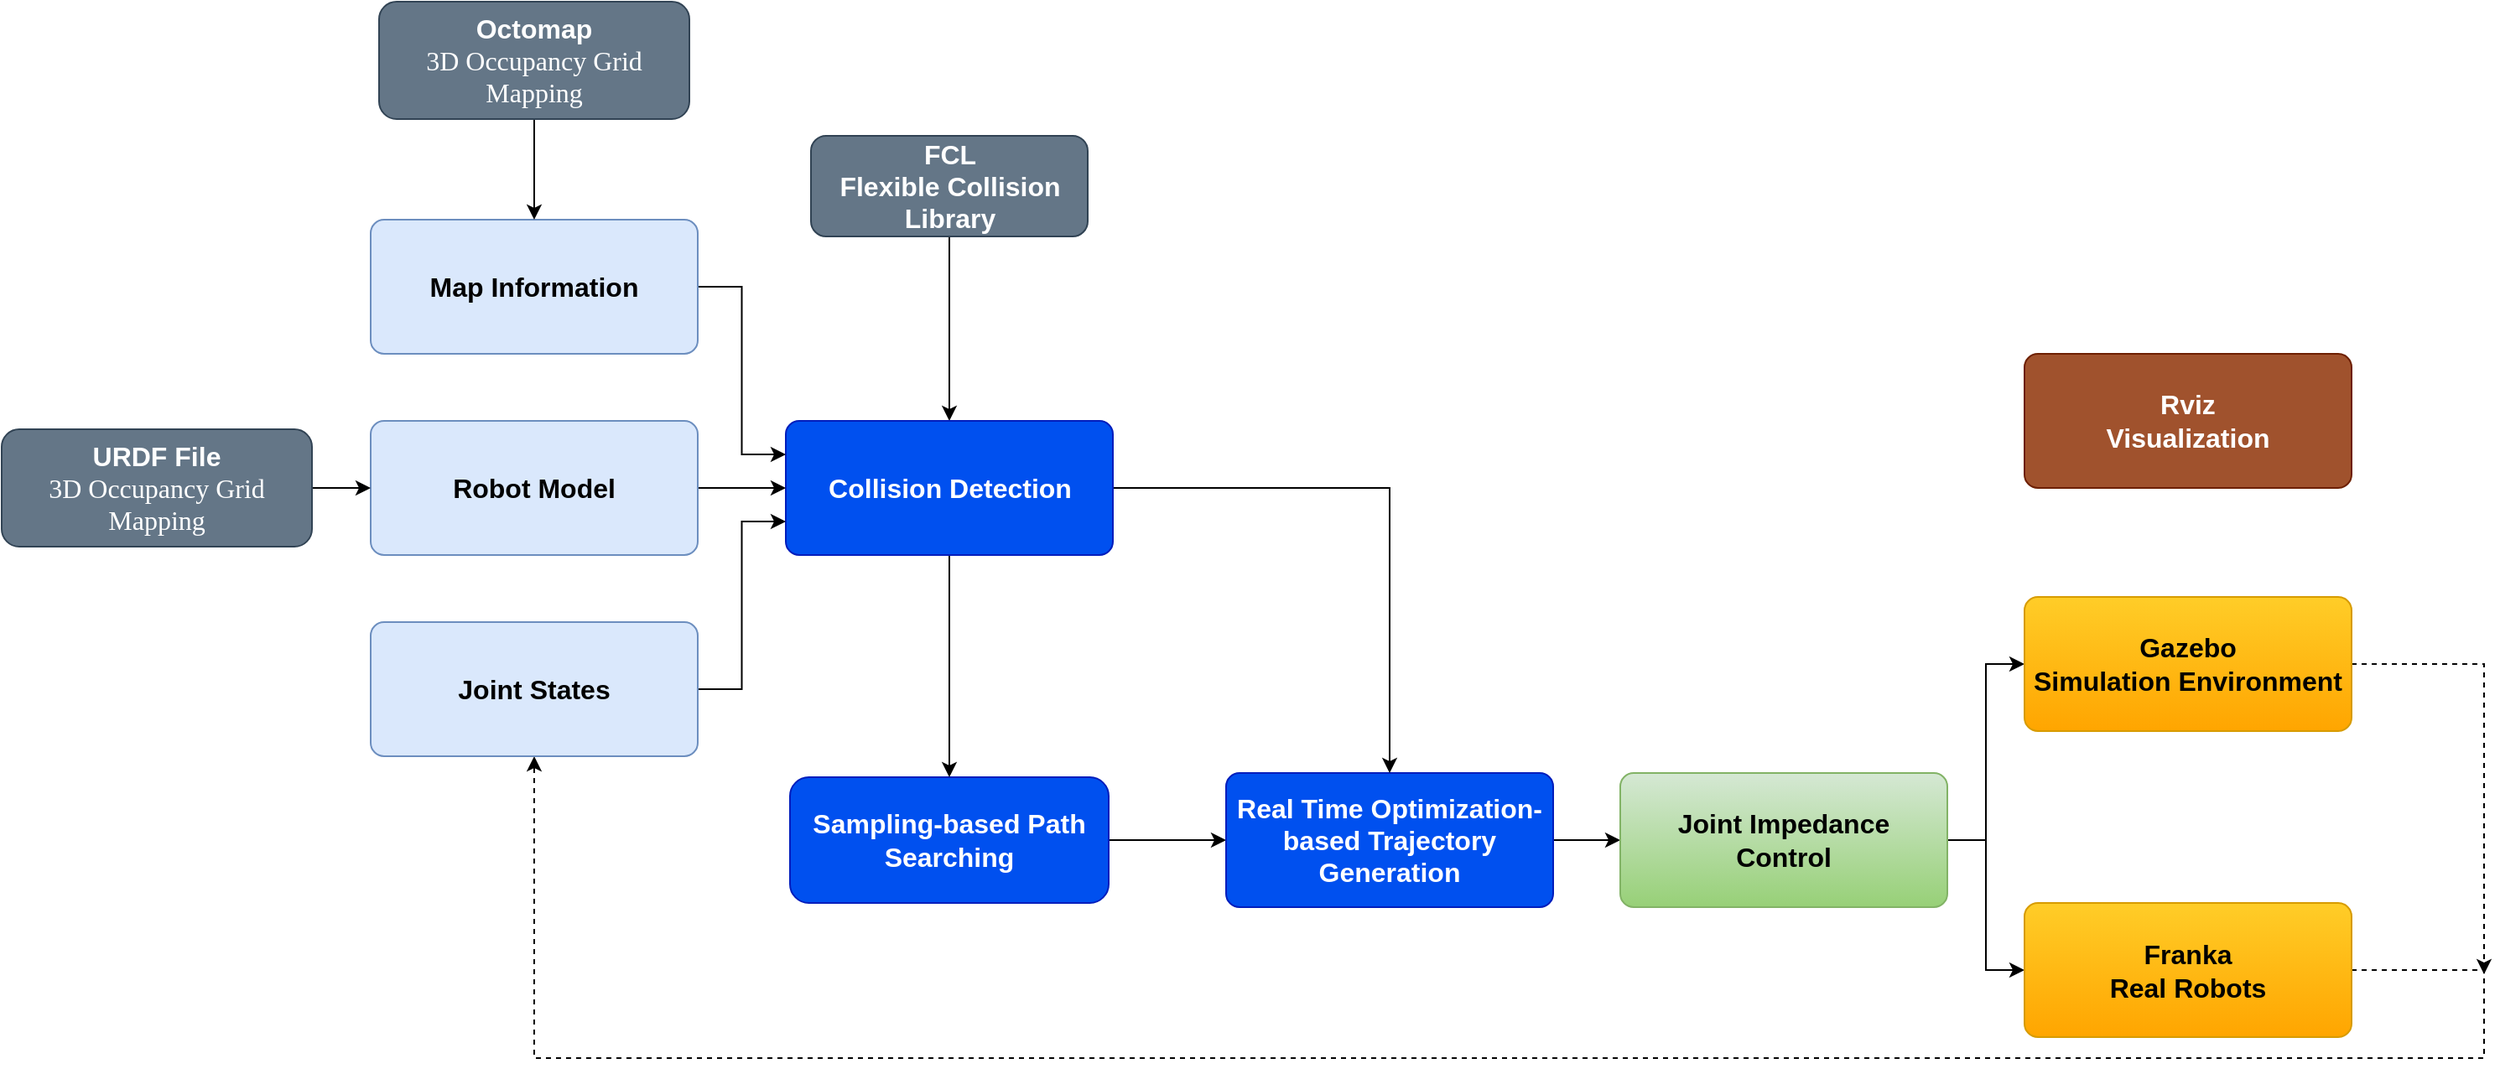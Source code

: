 <mxfile version="14.2.7" type="github">
  <diagram name="Page-1" id="c7558073-3199-34d8-9f00-42111426c3f3">
    <mxGraphModel dx="2253" dy="2117" grid="1" gridSize="10" guides="1" tooltips="1" connect="1" arrows="1" fold="1" page="1" pageScale="1" pageWidth="826" pageHeight="1169" background="#ffffff" math="0" shadow="0">
      <root>
        <mxCell id="0" />
        <mxCell id="1" parent="0" />
        <mxCell id="J7QnbqcB4bwB-RJJJF_O-110" value="" style="edgeStyle=orthogonalEdgeStyle;rounded=0;orthogonalLoop=1;jettySize=auto;html=1;" edge="1" parent="1" source="J7QnbqcB4bwB-RJJJF_O-103" target="J7QnbqcB4bwB-RJJJF_O-109">
          <mxGeometry relative="1" as="geometry" />
        </mxCell>
        <mxCell id="J7QnbqcB4bwB-RJJJF_O-103" value="&lt;font style=&quot;font-size: 16px&quot;&gt;&lt;b&gt;FCL&lt;br&gt;Flexible Collision Library&lt;br&gt;&lt;/b&gt;&lt;/font&gt;" style="rounded=1;whiteSpace=wrap;html=1;fillColor=#647687;strokeColor=#314354;fontColor=#ffffff;" vertex="1" parent="1">
          <mxGeometry x="-237.5" y="-940" width="165" height="60" as="geometry" />
        </mxCell>
        <mxCell id="J7QnbqcB4bwB-RJJJF_O-112" value="" style="edgeStyle=orthogonalEdgeStyle;rounded=0;orthogonalLoop=1;jettySize=auto;html=1;" edge="1" parent="1" source="J7QnbqcB4bwB-RJJJF_O-104" target="J7QnbqcB4bwB-RJJJF_O-105">
          <mxGeometry relative="1" as="geometry" />
        </mxCell>
        <mxCell id="J7QnbqcB4bwB-RJJJF_O-104" value="&lt;span style=&quot;font-size: 16px&quot;&gt;&lt;b&gt;Sampling-based Path Searching&lt;/b&gt;&lt;/span&gt;" style="rounded=1;whiteSpace=wrap;html=1;fillColor=#0050ef;strokeColor=#001DBC;fontColor=#ffffff;" vertex="1" parent="1">
          <mxGeometry x="-250" y="-557.5" width="190" height="75" as="geometry" />
        </mxCell>
        <mxCell id="J7QnbqcB4bwB-RJJJF_O-118" style="edgeStyle=orthogonalEdgeStyle;rounded=0;orthogonalLoop=1;jettySize=auto;html=1;exitX=1;exitY=0.5;exitDx=0;exitDy=0;entryX=0;entryY=0.5;entryDx=0;entryDy=0;" edge="1" parent="1" source="J7QnbqcB4bwB-RJJJF_O-105" target="J7QnbqcB4bwB-RJJJF_O-116">
          <mxGeometry relative="1" as="geometry" />
        </mxCell>
        <mxCell id="J7QnbqcB4bwB-RJJJF_O-105" value="&lt;span style=&quot;font-size: 16px&quot;&gt;&lt;b&gt;Real Time Optimization-based Trajectory Generation&lt;/b&gt;&lt;/span&gt;" style="rounded=1;whiteSpace=wrap;html=1;fillColor=#0050ef;strokeColor=#001DBC;arcSize=10;fontColor=#ffffff;" vertex="1" parent="1">
          <mxGeometry x="10" y="-560" width="195" height="80" as="geometry" />
        </mxCell>
        <mxCell id="J7QnbqcB4bwB-RJJJF_O-111" value="" style="edgeStyle=orthogonalEdgeStyle;rounded=0;orthogonalLoop=1;jettySize=auto;html=1;" edge="1" parent="1" source="J7QnbqcB4bwB-RJJJF_O-109" target="J7QnbqcB4bwB-RJJJF_O-105">
          <mxGeometry relative="1" as="geometry" />
        </mxCell>
        <mxCell id="J7QnbqcB4bwB-RJJJF_O-115" style="edgeStyle=orthogonalEdgeStyle;rounded=0;orthogonalLoop=1;jettySize=auto;html=1;entryX=0.5;entryY=0;entryDx=0;entryDy=0;" edge="1" parent="1" source="J7QnbqcB4bwB-RJJJF_O-109" target="J7QnbqcB4bwB-RJJJF_O-104">
          <mxGeometry relative="1" as="geometry">
            <mxPoint x="-157.5" y="-630" as="targetPoint" />
          </mxGeometry>
        </mxCell>
        <mxCell id="J7QnbqcB4bwB-RJJJF_O-109" value="&lt;span style=&quot;font-size: 16px&quot;&gt;&lt;b&gt;Collision Detection&lt;/b&gt;&lt;/span&gt;" style="rounded=1;whiteSpace=wrap;html=1;fillColor=#0050ef;strokeColor=#001DBC;arcSize=10;fontColor=#ffffff;" vertex="1" parent="1">
          <mxGeometry x="-252.5" y="-770" width="195" height="80" as="geometry" />
        </mxCell>
        <mxCell id="J7QnbqcB4bwB-RJJJF_O-120" style="edgeStyle=orthogonalEdgeStyle;rounded=0;orthogonalLoop=1;jettySize=auto;html=1;exitX=1;exitY=0.25;exitDx=0;exitDy=0;entryX=0;entryY=0.5;entryDx=0;entryDy=0;" edge="1" parent="1" source="J7QnbqcB4bwB-RJJJF_O-116" target="J7QnbqcB4bwB-RJJJF_O-117">
          <mxGeometry relative="1" as="geometry">
            <Array as="points">
              <mxPoint x="440" y="-520" />
              <mxPoint x="463" y="-520" />
              <mxPoint x="463" y="-625" />
            </Array>
          </mxGeometry>
        </mxCell>
        <mxCell id="J7QnbqcB4bwB-RJJJF_O-121" style="edgeStyle=orthogonalEdgeStyle;rounded=0;orthogonalLoop=1;jettySize=auto;html=1;" edge="1" parent="1" source="J7QnbqcB4bwB-RJJJF_O-116" target="J7QnbqcB4bwB-RJJJF_O-119">
          <mxGeometry relative="1" as="geometry" />
        </mxCell>
        <mxCell id="J7QnbqcB4bwB-RJJJF_O-116" value="&lt;span style=&quot;font-size: 16px&quot;&gt;&lt;b&gt;Joint Impedance &lt;br&gt;Control&lt;/b&gt;&lt;/span&gt;" style="rounded=1;whiteSpace=wrap;html=1;fillColor=#d5e8d4;strokeColor=#82b366;arcSize=10;gradientColor=#97d077;" vertex="1" parent="1">
          <mxGeometry x="245" y="-560" width="195" height="80" as="geometry" />
        </mxCell>
        <mxCell id="J7QnbqcB4bwB-RJJJF_O-132" style="edgeStyle=orthogonalEdgeStyle;rounded=0;orthogonalLoop=1;jettySize=auto;html=1;dashed=1;" edge="1" parent="1" source="J7QnbqcB4bwB-RJJJF_O-117">
          <mxGeometry relative="1" as="geometry">
            <mxPoint x="760" y="-440.0" as="targetPoint" />
            <Array as="points">
              <mxPoint x="760" y="-625" />
            </Array>
          </mxGeometry>
        </mxCell>
        <mxCell id="J7QnbqcB4bwB-RJJJF_O-117" value="&lt;span style=&quot;font-size: 16px&quot;&gt;&lt;b&gt;Gazebo&lt;br&gt;Simulation Environment&lt;br&gt;&lt;/b&gt;&lt;/span&gt;" style="rounded=1;whiteSpace=wrap;html=1;fillColor=#ffcd28;strokeColor=#d79b00;arcSize=10;gradientColor=#ffa500;" vertex="1" parent="1">
          <mxGeometry x="486" y="-665" width="195" height="80" as="geometry" />
        </mxCell>
        <mxCell id="J7QnbqcB4bwB-RJJJF_O-131" style="edgeStyle=orthogonalEdgeStyle;rounded=0;orthogonalLoop=1;jettySize=auto;html=1;entryX=0.5;entryY=1;entryDx=0;entryDy=0;dashed=1;" edge="1" parent="1" source="J7QnbqcB4bwB-RJJJF_O-119" target="J7QnbqcB4bwB-RJJJF_O-126">
          <mxGeometry relative="1" as="geometry">
            <Array as="points">
              <mxPoint x="760" y="-443" />
              <mxPoint x="760" y="-390" />
              <mxPoint x="-403" y="-390" />
            </Array>
          </mxGeometry>
        </mxCell>
        <mxCell id="J7QnbqcB4bwB-RJJJF_O-119" value="&lt;span style=&quot;font-size: 16px&quot;&gt;&lt;b&gt;Franka&lt;br&gt;Real Robots&lt;br&gt;&lt;/b&gt;&lt;/span&gt;" style="rounded=1;whiteSpace=wrap;html=1;fillColor=#ffcd28;strokeColor=#d79b00;arcSize=10;gradientColor=#ffa500;" vertex="1" parent="1">
          <mxGeometry x="486" y="-482.5" width="195" height="80" as="geometry" />
        </mxCell>
        <mxCell id="J7QnbqcB4bwB-RJJJF_O-133" style="edgeStyle=orthogonalEdgeStyle;rounded=0;orthogonalLoop=1;jettySize=auto;html=1;entryX=0;entryY=0.25;entryDx=0;entryDy=0;" edge="1" parent="1" source="J7QnbqcB4bwB-RJJJF_O-122" target="J7QnbqcB4bwB-RJJJF_O-109">
          <mxGeometry relative="1" as="geometry">
            <mxPoint x="-270" y="-790" as="targetPoint" />
          </mxGeometry>
        </mxCell>
        <mxCell id="J7QnbqcB4bwB-RJJJF_O-122" value="&lt;span style=&quot;font-size: 16px&quot;&gt;&lt;b&gt;Map Information&lt;/b&gt;&lt;/span&gt;" style="rounded=1;whiteSpace=wrap;html=1;fillColor=#dae8fc;strokeColor=#6c8ebf;arcSize=10;" vertex="1" parent="1">
          <mxGeometry x="-500" y="-890" width="195" height="80" as="geometry" />
        </mxCell>
        <mxCell id="J7QnbqcB4bwB-RJJJF_O-135" value="" style="edgeStyle=orthogonalEdgeStyle;rounded=0;orthogonalLoop=1;jettySize=auto;html=1;" edge="1" parent="1" source="J7QnbqcB4bwB-RJJJF_O-123" target="J7QnbqcB4bwB-RJJJF_O-109">
          <mxGeometry relative="1" as="geometry" />
        </mxCell>
        <mxCell id="J7QnbqcB4bwB-RJJJF_O-123" value="&lt;span style=&quot;font-size: 16px&quot;&gt;&lt;b&gt;Robot Model&lt;/b&gt;&lt;/span&gt;" style="rounded=1;whiteSpace=wrap;html=1;fillColor=#dae8fc;strokeColor=#6c8ebf;arcSize=10;" vertex="1" parent="1">
          <mxGeometry x="-500" y="-770" width="195" height="80" as="geometry" />
        </mxCell>
        <mxCell id="J7QnbqcB4bwB-RJJJF_O-125" value="" style="edgeStyle=orthogonalEdgeStyle;rounded=0;orthogonalLoop=1;jettySize=auto;html=1;" edge="1" parent="1" source="J7QnbqcB4bwB-RJJJF_O-124" target="J7QnbqcB4bwB-RJJJF_O-122">
          <mxGeometry relative="1" as="geometry" />
        </mxCell>
        <mxCell id="J7QnbqcB4bwB-RJJJF_O-124" value="&lt;font style=&quot;font-size: 16px&quot;&gt;&lt;b&gt;Octomap&lt;br&gt;&lt;/b&gt;&lt;span style=&quot;font-family: &amp;#34;times new roman&amp;#34; ; font-size: medium&quot;&gt;3D Occupancy Grid Mapping&lt;/span&gt;&lt;b&gt;&lt;br&gt;&lt;/b&gt;&lt;/font&gt;" style="rounded=1;whiteSpace=wrap;html=1;fillColor=#647687;strokeColor=#314354;fontColor=#ffffff;" vertex="1" parent="1">
          <mxGeometry x="-495" y="-1020" width="185" height="70" as="geometry" />
        </mxCell>
        <mxCell id="J7QnbqcB4bwB-RJJJF_O-136" style="edgeStyle=orthogonalEdgeStyle;rounded=0;orthogonalLoop=1;jettySize=auto;html=1;entryX=0;entryY=0.75;entryDx=0;entryDy=0;" edge="1" parent="1" source="J7QnbqcB4bwB-RJJJF_O-126" target="J7QnbqcB4bwB-RJJJF_O-109">
          <mxGeometry relative="1" as="geometry" />
        </mxCell>
        <mxCell id="J7QnbqcB4bwB-RJJJF_O-126" value="&lt;span style=&quot;font-size: 16px&quot;&gt;&lt;b&gt;Joint States&lt;/b&gt;&lt;/span&gt;" style="rounded=1;whiteSpace=wrap;html=1;fillColor=#dae8fc;strokeColor=#6c8ebf;arcSize=10;" vertex="1" parent="1">
          <mxGeometry x="-500" y="-650" width="195" height="80" as="geometry" />
        </mxCell>
        <mxCell id="J7QnbqcB4bwB-RJJJF_O-128" value="" style="edgeStyle=orthogonalEdgeStyle;rounded=0;orthogonalLoop=1;jettySize=auto;html=1;" edge="1" parent="1" source="J7QnbqcB4bwB-RJJJF_O-127" target="J7QnbqcB4bwB-RJJJF_O-123">
          <mxGeometry relative="1" as="geometry" />
        </mxCell>
        <mxCell id="J7QnbqcB4bwB-RJJJF_O-127" value="&lt;font style=&quot;font-size: 16px&quot;&gt;&lt;b&gt;URDF File&lt;br&gt;&lt;/b&gt;&lt;span style=&quot;font-family: &amp;#34;times new roman&amp;#34; ; font-size: medium&quot;&gt;3D Occupancy Grid Mapping&lt;/span&gt;&lt;b&gt;&lt;br&gt;&lt;/b&gt;&lt;/font&gt;" style="rounded=1;whiteSpace=wrap;html=1;fillColor=#647687;strokeColor=#314354;fontColor=#ffffff;" vertex="1" parent="1">
          <mxGeometry x="-720" y="-765" width="185" height="70" as="geometry" />
        </mxCell>
        <mxCell id="J7QnbqcB4bwB-RJJJF_O-137" value="&lt;span style=&quot;font-size: 16px&quot;&gt;&lt;b&gt;Rviz&lt;br&gt;Visualization&lt;/b&gt;&lt;/span&gt;" style="rounded=1;whiteSpace=wrap;html=1;fillColor=#a0522d;strokeColor=#6D1F00;arcSize=10;fontColor=#ffffff;" vertex="1" parent="1">
          <mxGeometry x="486" y="-810" width="195" height="80" as="geometry" />
        </mxCell>
      </root>
    </mxGraphModel>
  </diagram>
</mxfile>
